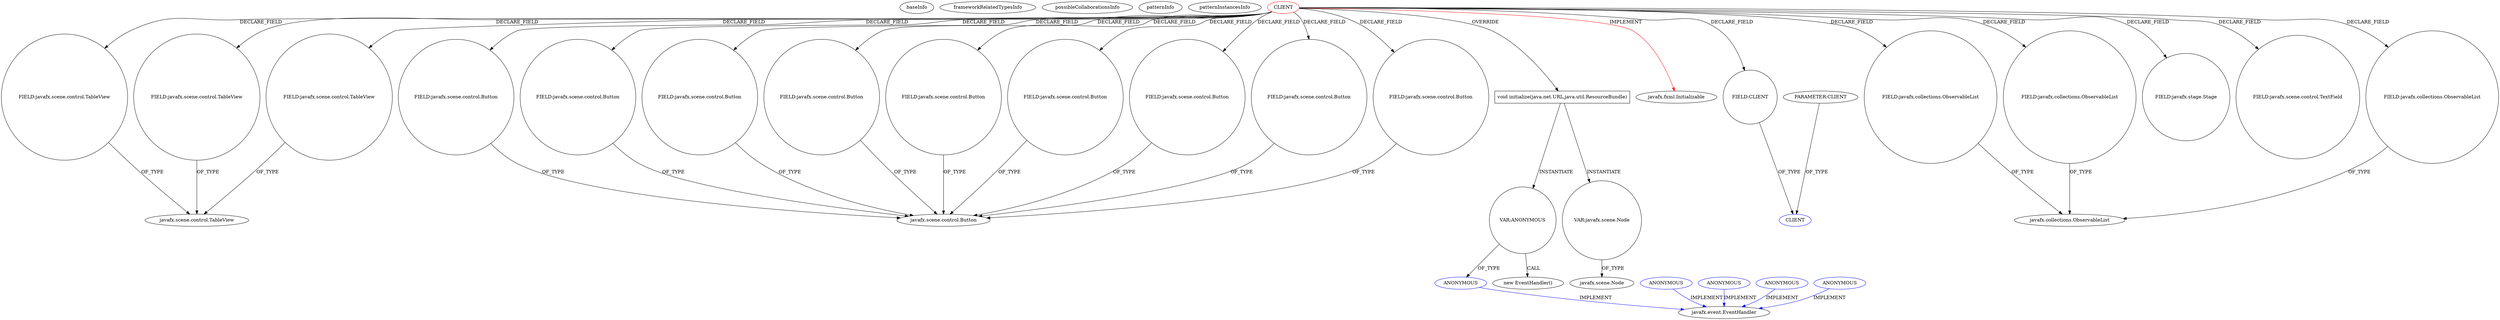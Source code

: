digraph {
baseInfo[graphId=522,category="pattern",isAnonymous=false,possibleRelation=true]
frameworkRelatedTypesInfo[0="javafx.fxml.Initializable"]
possibleCollaborationsInfo[0="522~INSTANTIATION-OVERRIDING_METHOD_DECLARATION-~javafx.fxml.Initializable ~javafx.event.EventHandler ~false~true"]
patternInfo[frequency=2.0,patternRootClient=0]
patternInstancesInfo[0="diogocs1-FPessoais~/diogocs1-FPessoais/FPessoais-master/FinancasPessoais/src/app/controllers/HomeController.java~HomeController~2490",1="bianconejo-CEFX~/bianconejo-CEFX/CEFX-master/src/cefx/CEPrincipalController.java~CEPrincipalController~2114"]
44[label="javafx.scene.control.TableView",vertexType="FRAMEWORK_CLASS_TYPE",isFrameworkType=false]
43[label="FIELD:javafx.scene.control.TableView",vertexType="FIELD_DECLARATION",isFrameworkType=false,shape=circle]
47[label="FIELD:javafx.scene.control.TableView",vertexType="FIELD_DECLARATION",isFrameworkType=false,shape=circle]
45[label="FIELD:javafx.scene.control.TableView",vertexType="FIELD_DECLARATION",isFrameworkType=false,shape=circle]
0[label="CLIENT",vertexType="ROOT_CLIENT_CLASS_DECLARATION",isFrameworkType=false,color=red]
11[label="FIELD:javafx.scene.control.Button",vertexType="FIELD_DECLARATION",isFrameworkType=false,shape=circle]
25[label="FIELD:javafx.scene.control.Button",vertexType="FIELD_DECLARATION",isFrameworkType=false,shape=circle]
23[label="FIELD:javafx.scene.control.Button",vertexType="FIELD_DECLARATION",isFrameworkType=false,shape=circle]
21[label="FIELD:javafx.scene.control.Button",vertexType="FIELD_DECLARATION",isFrameworkType=false,shape=circle]
19[label="FIELD:javafx.scene.control.Button",vertexType="FIELD_DECLARATION",isFrameworkType=false,shape=circle]
15[label="FIELD:javafx.scene.control.Button",vertexType="FIELD_DECLARATION",isFrameworkType=false,shape=circle]
17[label="FIELD:javafx.scene.control.Button",vertexType="FIELD_DECLARATION",isFrameworkType=false,shape=circle]
9[label="FIELD:javafx.scene.control.Button",vertexType="FIELD_DECLARATION",isFrameworkType=false,shape=circle]
13[label="FIELD:javafx.scene.control.Button",vertexType="FIELD_DECLARATION",isFrameworkType=false,shape=circle]
6[label="FIELD:CLIENT",vertexType="FIELD_DECLARATION",isFrameworkType=false,shape=circle]
1[label="javafx.fxml.Initializable",vertexType="FRAMEWORK_INTERFACE_TYPE",isFrameworkType=false]
61[label="void initialize(java.net.URL,java.util.ResourceBundle)",vertexType="OVERRIDING_METHOD_DECLARATION",isFrameworkType=false,shape=box]
27[label="FIELD:javafx.collections.ObservableList",vertexType="FIELD_DECLARATION",isFrameworkType=false,shape=circle]
5[label="javafx.collections.ObservableList",vertexType="FRAMEWORK_INTERFACE_TYPE",isFrameworkType=false]
59[label="FIELD:javafx.collections.ObservableList",vertexType="FIELD_DECLARATION",isFrameworkType=false,shape=circle]
57[label="FIELD:javafx.collections.ObservableList",vertexType="FIELD_DECLARATION",isFrameworkType=false,shape=circle]
41[label="FIELD:javafx.stage.Stage",vertexType="FIELD_DECLARATION",isFrameworkType=false,shape=circle]
10[label="javafx.scene.control.Button",vertexType="FRAMEWORK_CLASS_TYPE",isFrameworkType=false]
51[label="FIELD:javafx.scene.control.TextField",vertexType="FIELD_DECLARATION",isFrameworkType=false,shape=circle]
7[label="CLIENT",vertexType="REFERENCE_CLIENT_CLASS_DECLARATION",isFrameworkType=false,color=blue]
383[label="PARAMETER:CLIENT",vertexType="PARAMETER_DECLARATION",isFrameworkType=false]
85[label="VAR:javafx.scene.Node",vertexType="VARIABLE_EXPRESION",isFrameworkType=false,shape=circle]
64[label="javafx.scene.Node",vertexType="FRAMEWORK_CLASS_TYPE",isFrameworkType=false]
89[label="VAR:ANONYMOUS",vertexType="VARIABLE_EXPRESION",isFrameworkType=false,shape=circle]
90[label="ANONYMOUS",vertexType="REFERENCE_ANONYMOUS_DECLARATION",isFrameworkType=false,color=blue]
88[label="new EventHandler()",vertexType="CONSTRUCTOR_CALL",isFrameworkType=false]
68[label="javafx.event.EventHandler",vertexType="FRAMEWORK_INTERFACE_TYPE",isFrameworkType=false]
943[label="ANONYMOUS",vertexType="REFERENCE_ANONYMOUS_DECLARATION",isFrameworkType=false,color=blue]
79[label="ANONYMOUS",vertexType="REFERENCE_ANONYMOUS_DECLARATION",isFrameworkType=false,color=blue]
1646[label="ANONYMOUS",vertexType="REFERENCE_ANONYMOUS_DECLARATION",isFrameworkType=false,color=blue]
1391[label="ANONYMOUS",vertexType="REFERENCE_ANONYMOUS_DECLARATION",isFrameworkType=false,color=blue]
383->7[label="OF_TYPE"]
0->1[label="IMPLEMENT",color=red]
943->68[label="IMPLEMENT",color=blue]
0->15[label="DECLARE_FIELD"]
0->27[label="DECLARE_FIELD"]
11->10[label="OF_TYPE"]
89->90[label="OF_TYPE"]
59->5[label="OF_TYPE"]
89->88[label="CALL"]
0->51[label="DECLARE_FIELD"]
1391->68[label="IMPLEMENT",color=blue]
0->45[label="DECLARE_FIELD"]
0->11[label="DECLARE_FIELD"]
0->43[label="DECLARE_FIELD"]
15->10[label="OF_TYPE"]
0->41[label="DECLARE_FIELD"]
25->10[label="OF_TYPE"]
0->13[label="DECLARE_FIELD"]
13->10[label="OF_TYPE"]
9->10[label="OF_TYPE"]
0->47[label="DECLARE_FIELD"]
57->5[label="OF_TYPE"]
45->44[label="OF_TYPE"]
0->57[label="DECLARE_FIELD"]
85->64[label="OF_TYPE"]
0->6[label="DECLARE_FIELD"]
61->89[label="INSTANTIATE"]
1646->68[label="IMPLEMENT",color=blue]
19->10[label="OF_TYPE"]
17->10[label="OF_TYPE"]
61->85[label="INSTANTIATE"]
6->7[label="OF_TYPE"]
79->68[label="IMPLEMENT",color=blue]
90->68[label="IMPLEMENT",color=blue]
21->10[label="OF_TYPE"]
0->61[label="OVERRIDE"]
23->10[label="OF_TYPE"]
0->17[label="DECLARE_FIELD"]
0->59[label="DECLARE_FIELD"]
43->44[label="OF_TYPE"]
47->44[label="OF_TYPE"]
0->19[label="DECLARE_FIELD"]
0->23[label="DECLARE_FIELD"]
0->9[label="DECLARE_FIELD"]
0->25[label="DECLARE_FIELD"]
27->5[label="OF_TYPE"]
0->21[label="DECLARE_FIELD"]
}
